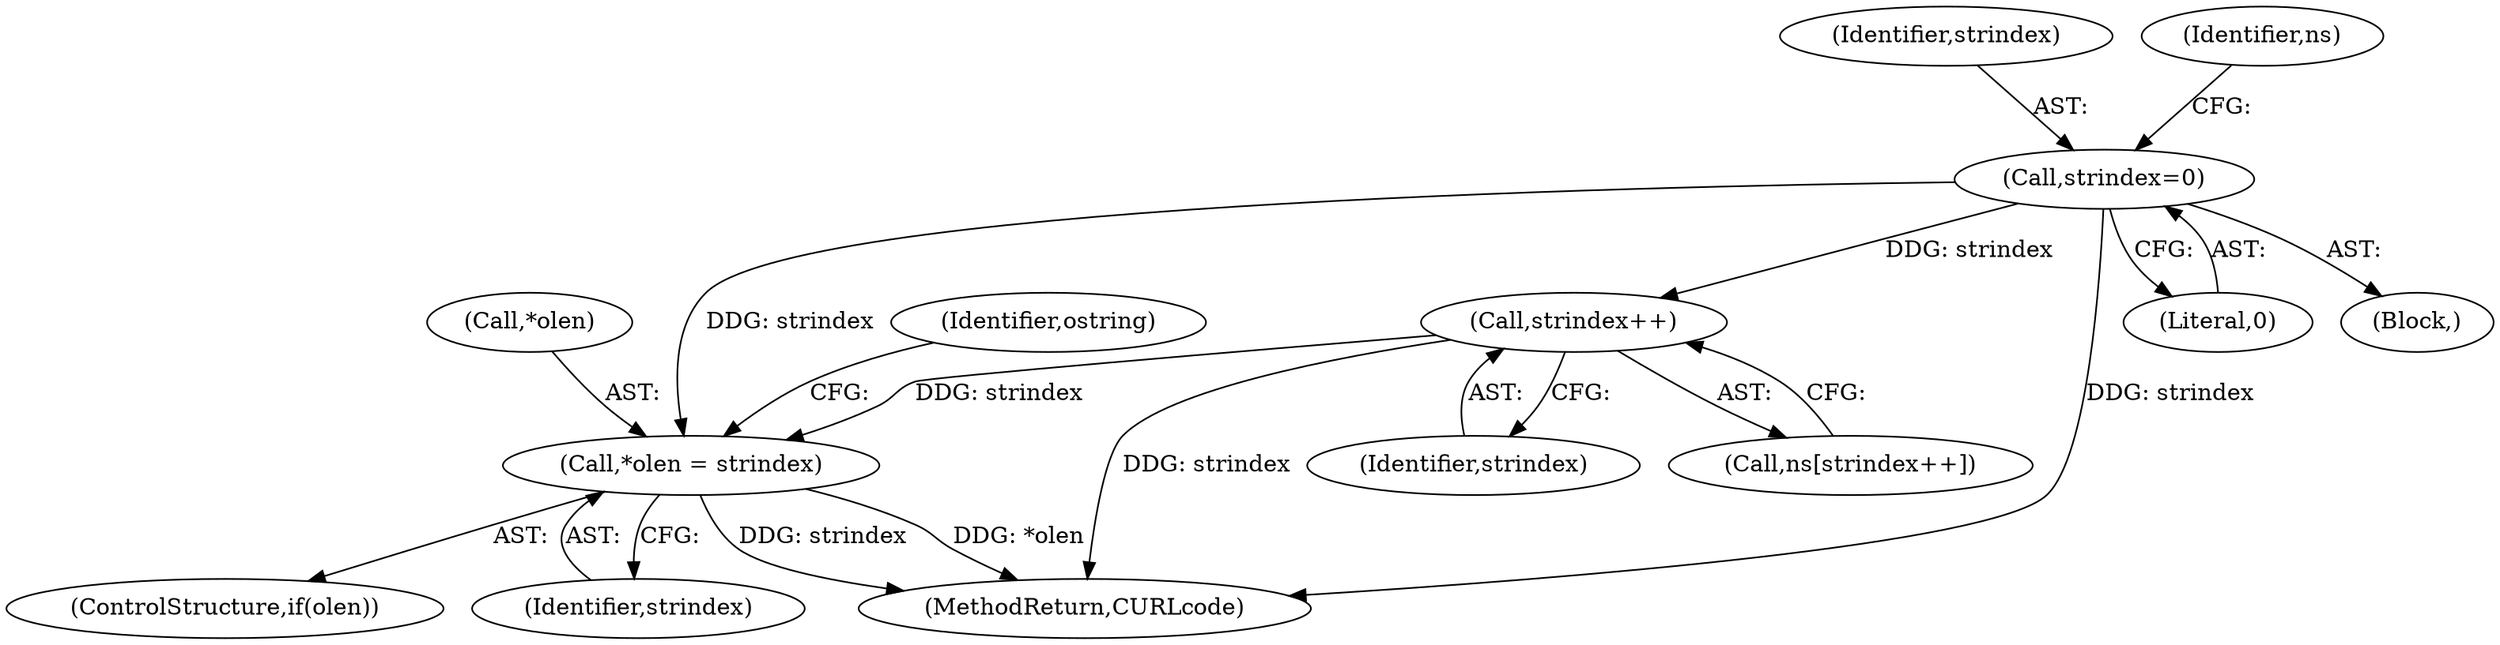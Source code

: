 digraph "0_curl_192c4f788d48f82c03e9cef40013f34370e90737@pointer" {
"1000244" [label="(Call,*olen = strindex)"];
"1000232" [label="(Call,strindex++)"];
"1000131" [label="(Call,strindex=0)"];
"1000242" [label="(ControlStructure,if(olen))"];
"1000133" [label="(Literal,0)"];
"1000230" [label="(Call,ns[strindex++])"];
"1000249" [label="(Identifier,ostring)"];
"1000131" [label="(Call,strindex=0)"];
"1000132" [label="(Identifier,strindex)"];
"1000232" [label="(Call,strindex++)"];
"1000244" [label="(Call,*olen = strindex)"];
"1000256" [label="(MethodReturn,CURLcode)"];
"1000138" [label="(Identifier,ns)"];
"1000245" [label="(Call,*olen)"];
"1000247" [label="(Identifier,strindex)"];
"1000233" [label="(Identifier,strindex)"];
"1000113" [label="(Block,)"];
"1000244" -> "1000242"  [label="AST: "];
"1000244" -> "1000247"  [label="CFG: "];
"1000245" -> "1000244"  [label="AST: "];
"1000247" -> "1000244"  [label="AST: "];
"1000249" -> "1000244"  [label="CFG: "];
"1000244" -> "1000256"  [label="DDG: *olen"];
"1000244" -> "1000256"  [label="DDG: strindex"];
"1000232" -> "1000244"  [label="DDG: strindex"];
"1000131" -> "1000244"  [label="DDG: strindex"];
"1000232" -> "1000230"  [label="AST: "];
"1000232" -> "1000233"  [label="CFG: "];
"1000233" -> "1000232"  [label="AST: "];
"1000230" -> "1000232"  [label="CFG: "];
"1000232" -> "1000256"  [label="DDG: strindex"];
"1000131" -> "1000232"  [label="DDG: strindex"];
"1000131" -> "1000113"  [label="AST: "];
"1000131" -> "1000133"  [label="CFG: "];
"1000132" -> "1000131"  [label="AST: "];
"1000133" -> "1000131"  [label="AST: "];
"1000138" -> "1000131"  [label="CFG: "];
"1000131" -> "1000256"  [label="DDG: strindex"];
}
